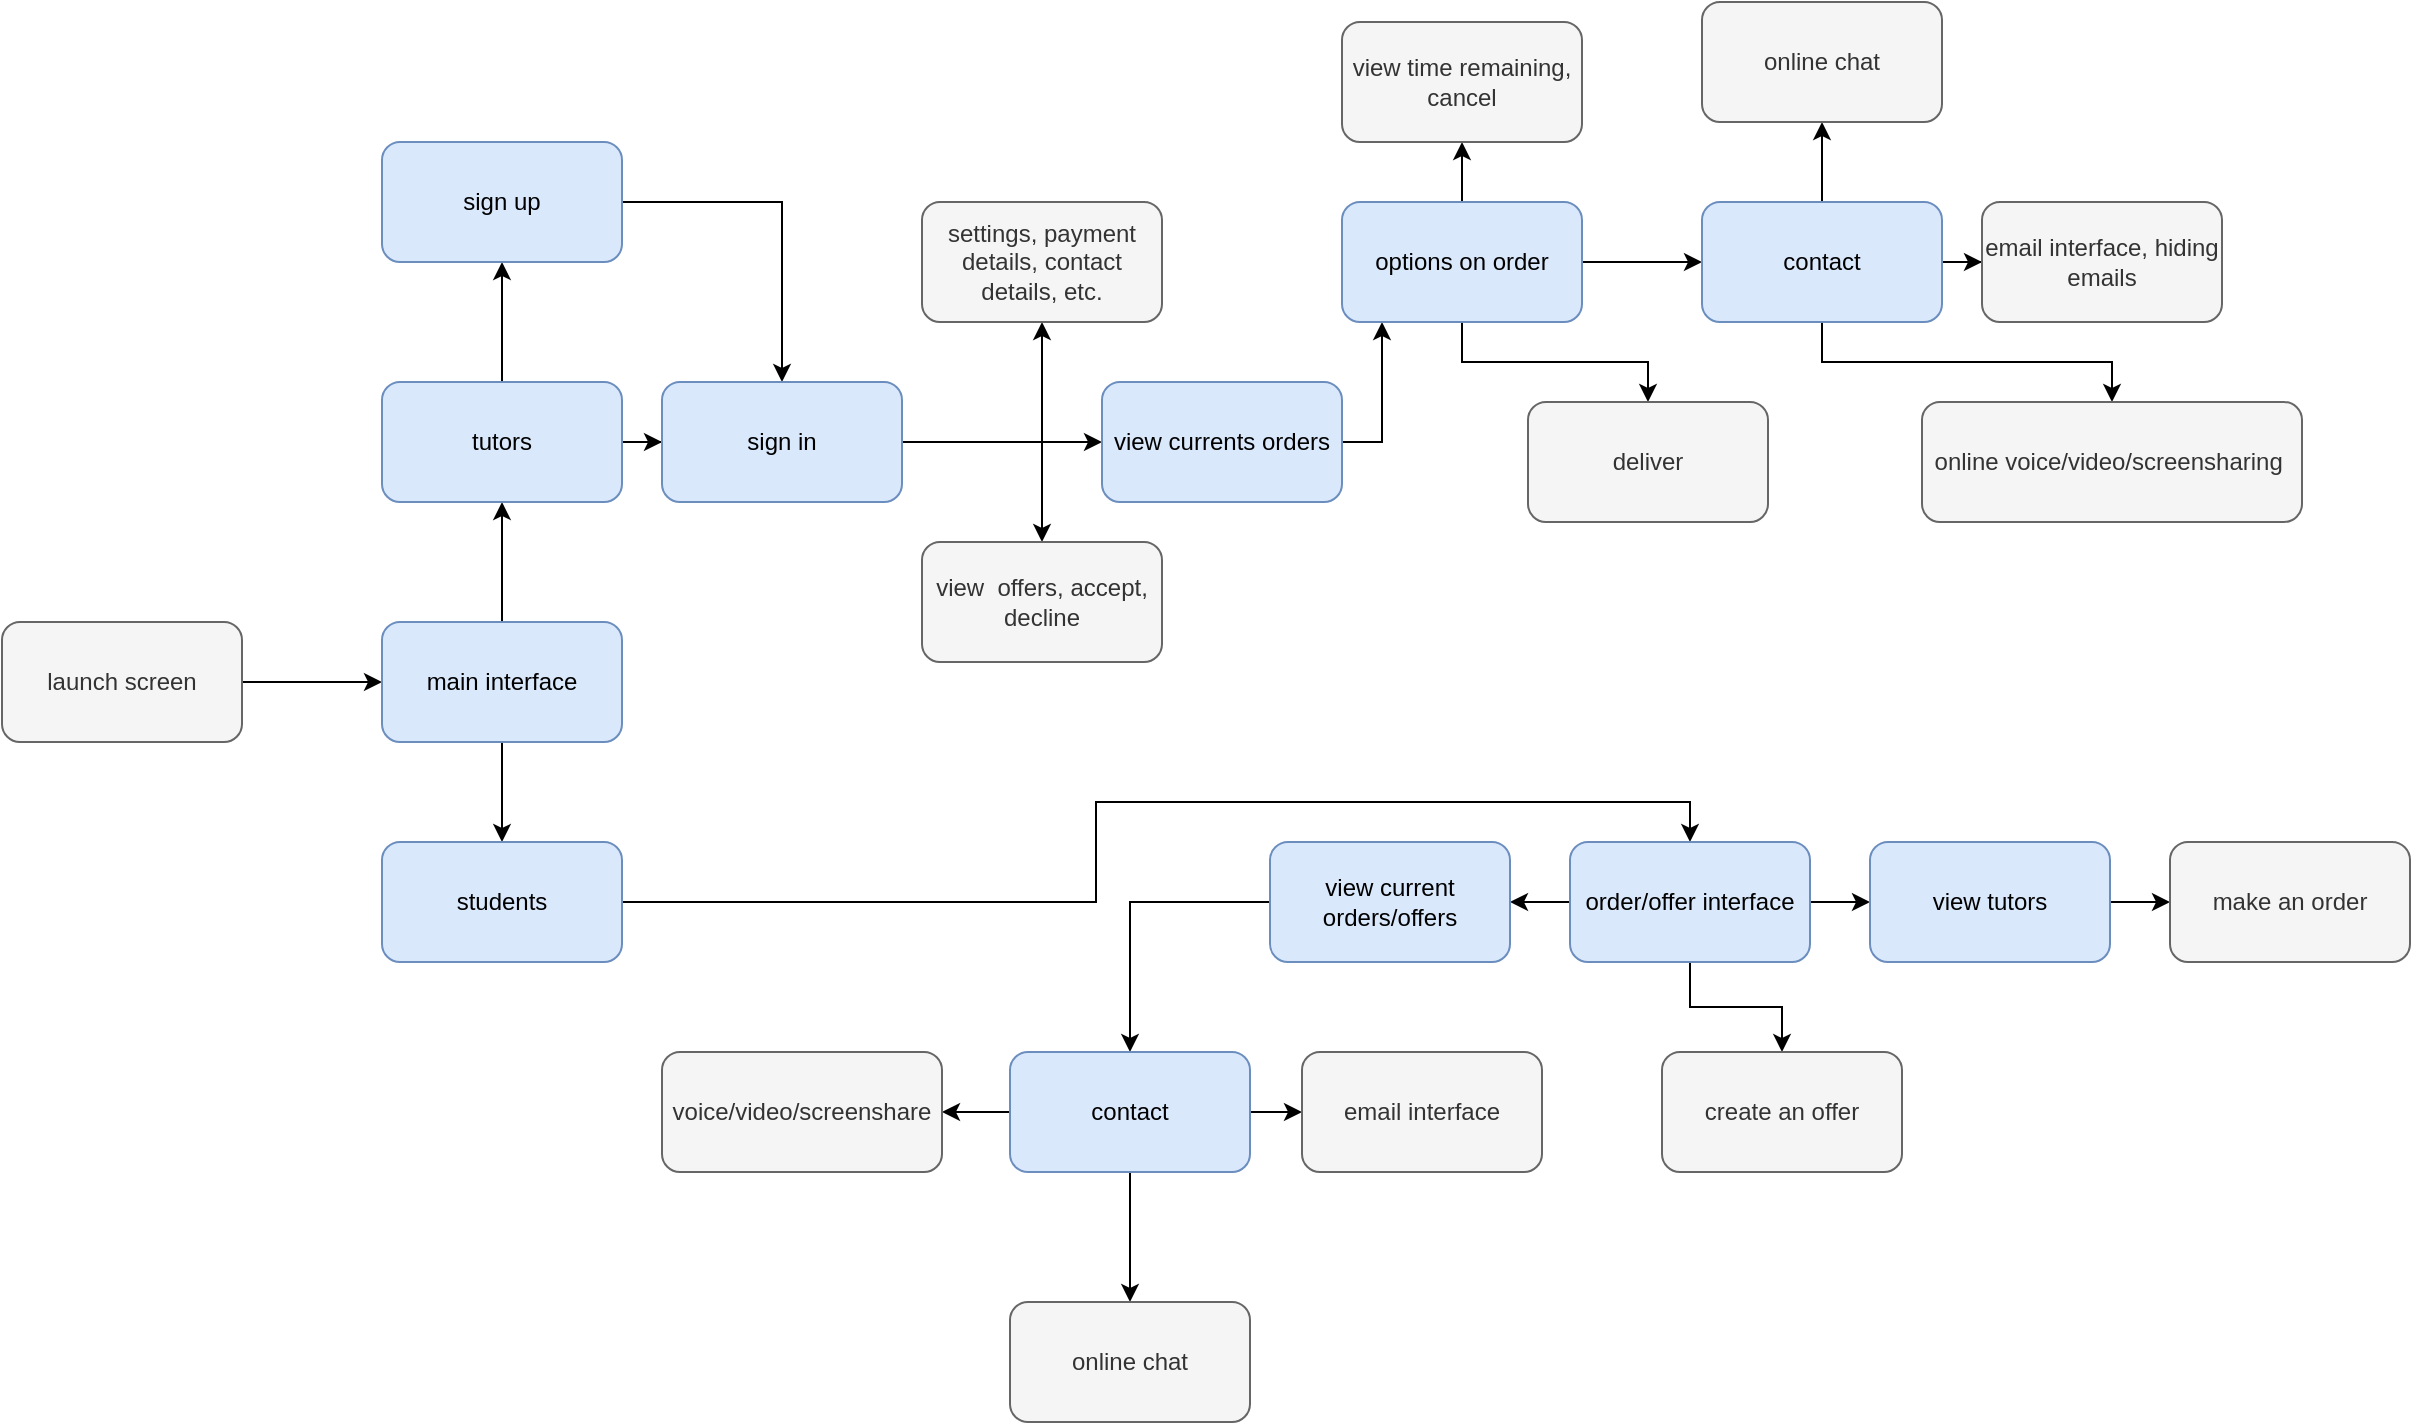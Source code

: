 <mxfile version="20.6.0" type="github">
  <diagram id="AQRkKddxotfs-IVeO4ju" name="Page-1">
    <mxGraphModel dx="1426" dy="825" grid="1" gridSize="10" guides="1" tooltips="1" connect="1" arrows="1" fold="1" page="1" pageScale="1" pageWidth="827" pageHeight="1169" math="0" shadow="0">
      <root>
        <mxCell id="0" />
        <mxCell id="1" parent="0" />
        <mxCell id="p7I5OidBqHSbVJBE_N6H-3" style="edgeStyle=orthogonalEdgeStyle;rounded=0;orthogonalLoop=1;jettySize=auto;html=1;" parent="1" source="p7I5OidBqHSbVJBE_N6H-1" target="p7I5OidBqHSbVJBE_N6H-2" edge="1">
          <mxGeometry relative="1" as="geometry" />
        </mxCell>
        <mxCell id="p7I5OidBqHSbVJBE_N6H-1" value="launch screen" style="rounded=1;whiteSpace=wrap;html=1;fillColor=#f5f5f5;fontColor=#333333;strokeColor=#666666;" parent="1" vertex="1">
          <mxGeometry x="60" y="310" width="120" height="60" as="geometry" />
        </mxCell>
        <mxCell id="p7I5OidBqHSbVJBE_N6H-5" style="edgeStyle=orthogonalEdgeStyle;rounded=0;orthogonalLoop=1;jettySize=auto;html=1;" parent="1" source="p7I5OidBqHSbVJBE_N6H-2" target="p7I5OidBqHSbVJBE_N6H-4" edge="1">
          <mxGeometry relative="1" as="geometry" />
        </mxCell>
        <mxCell id="p7I5OidBqHSbVJBE_N6H-7" style="edgeStyle=orthogonalEdgeStyle;rounded=0;orthogonalLoop=1;jettySize=auto;html=1;" parent="1" source="p7I5OidBqHSbVJBE_N6H-2" target="p7I5OidBqHSbVJBE_N6H-6" edge="1">
          <mxGeometry relative="1" as="geometry" />
        </mxCell>
        <mxCell id="p7I5OidBqHSbVJBE_N6H-2" value="main interface" style="rounded=1;whiteSpace=wrap;html=1;fillColor=#dae8fc;strokeColor=#6c8ebf;" parent="1" vertex="1">
          <mxGeometry x="250" y="310" width="120" height="60" as="geometry" />
        </mxCell>
        <mxCell id="p7I5OidBqHSbVJBE_N6H-9" style="edgeStyle=orthogonalEdgeStyle;rounded=0;orthogonalLoop=1;jettySize=auto;html=1;" parent="1" source="p7I5OidBqHSbVJBE_N6H-4" target="p7I5OidBqHSbVJBE_N6H-8" edge="1">
          <mxGeometry relative="1" as="geometry" />
        </mxCell>
        <mxCell id="p7I5OidBqHSbVJBE_N6H-11" style="edgeStyle=orthogonalEdgeStyle;rounded=0;orthogonalLoop=1;jettySize=auto;html=1;" parent="1" source="p7I5OidBqHSbVJBE_N6H-4" target="p7I5OidBqHSbVJBE_N6H-10" edge="1">
          <mxGeometry relative="1" as="geometry" />
        </mxCell>
        <mxCell id="p7I5OidBqHSbVJBE_N6H-4" value="tutors" style="rounded=1;whiteSpace=wrap;html=1;fillColor=#dae8fc;strokeColor=#6c8ebf;" parent="1" vertex="1">
          <mxGeometry x="250" y="190" width="120" height="60" as="geometry" />
        </mxCell>
        <mxCell id="PORj5ejEQdad9oi0CyPD-21" style="edgeStyle=orthogonalEdgeStyle;rounded=0;orthogonalLoop=1;jettySize=auto;html=1;entryX=0.5;entryY=0;entryDx=0;entryDy=0;" edge="1" parent="1" source="p7I5OidBqHSbVJBE_N6H-6" target="PORj5ejEQdad9oi0CyPD-1">
          <mxGeometry relative="1" as="geometry" />
        </mxCell>
        <mxCell id="p7I5OidBqHSbVJBE_N6H-6" value="students" style="rounded=1;whiteSpace=wrap;html=1;fillColor=#dae8fc;strokeColor=#6c8ebf;" parent="1" vertex="1">
          <mxGeometry x="250" y="420" width="120" height="60" as="geometry" />
        </mxCell>
        <mxCell id="p7I5OidBqHSbVJBE_N6H-12" style="edgeStyle=orthogonalEdgeStyle;rounded=0;orthogonalLoop=1;jettySize=auto;html=1;" parent="1" source="p7I5OidBqHSbVJBE_N6H-8" target="p7I5OidBqHSbVJBE_N6H-10" edge="1">
          <mxGeometry relative="1" as="geometry" />
        </mxCell>
        <mxCell id="p7I5OidBqHSbVJBE_N6H-8" value="sign up&lt;br&gt;" style="rounded=1;whiteSpace=wrap;html=1;fillColor=#dae8fc;strokeColor=#6c8ebf;" parent="1" vertex="1">
          <mxGeometry x="250" y="70" width="120" height="60" as="geometry" />
        </mxCell>
        <mxCell id="p7I5OidBqHSbVJBE_N6H-14" style="edgeStyle=orthogonalEdgeStyle;rounded=0;orthogonalLoop=1;jettySize=auto;html=1;" parent="1" source="p7I5OidBqHSbVJBE_N6H-10" target="p7I5OidBqHSbVJBE_N6H-13" edge="1">
          <mxGeometry relative="1" as="geometry" />
        </mxCell>
        <mxCell id="p7I5OidBqHSbVJBE_N6H-30" style="edgeStyle=orthogonalEdgeStyle;rounded=0;orthogonalLoop=1;jettySize=auto;html=1;" parent="1" source="p7I5OidBqHSbVJBE_N6H-10" target="p7I5OidBqHSbVJBE_N6H-29" edge="1">
          <mxGeometry relative="1" as="geometry" />
        </mxCell>
        <mxCell id="p7I5OidBqHSbVJBE_N6H-32" style="edgeStyle=orthogonalEdgeStyle;rounded=0;orthogonalLoop=1;jettySize=auto;html=1;" parent="1" source="p7I5OidBqHSbVJBE_N6H-10" target="p7I5OidBqHSbVJBE_N6H-31" edge="1">
          <mxGeometry relative="1" as="geometry" />
        </mxCell>
        <mxCell id="p7I5OidBqHSbVJBE_N6H-10" value="sign in&lt;br&gt;" style="rounded=1;whiteSpace=wrap;html=1;fillColor=#dae8fc;strokeColor=#6c8ebf;" parent="1" vertex="1">
          <mxGeometry x="390" y="190" width="120" height="60" as="geometry" />
        </mxCell>
        <mxCell id="p7I5OidBqHSbVJBE_N6H-16" style="edgeStyle=orthogonalEdgeStyle;rounded=0;orthogonalLoop=1;jettySize=auto;html=1;" parent="1" source="p7I5OidBqHSbVJBE_N6H-13" target="p7I5OidBqHSbVJBE_N6H-15" edge="1">
          <mxGeometry relative="1" as="geometry">
            <Array as="points">
              <mxPoint x="750" y="220" />
            </Array>
          </mxGeometry>
        </mxCell>
        <mxCell id="p7I5OidBqHSbVJBE_N6H-13" value="view currents orders" style="rounded=1;whiteSpace=wrap;html=1;fillColor=#dae8fc;strokeColor=#6c8ebf;" parent="1" vertex="1">
          <mxGeometry x="610" y="190" width="120" height="60" as="geometry" />
        </mxCell>
        <mxCell id="p7I5OidBqHSbVJBE_N6H-18" style="edgeStyle=orthogonalEdgeStyle;rounded=0;orthogonalLoop=1;jettySize=auto;html=1;" parent="1" source="p7I5OidBqHSbVJBE_N6H-15" target="p7I5OidBqHSbVJBE_N6H-17" edge="1">
          <mxGeometry relative="1" as="geometry" />
        </mxCell>
        <mxCell id="p7I5OidBqHSbVJBE_N6H-20" style="edgeStyle=orthogonalEdgeStyle;rounded=0;orthogonalLoop=1;jettySize=auto;html=1;" parent="1" source="p7I5OidBqHSbVJBE_N6H-15" target="p7I5OidBqHSbVJBE_N6H-19" edge="1">
          <mxGeometry relative="1" as="geometry" />
        </mxCell>
        <mxCell id="p7I5OidBqHSbVJBE_N6H-22" style="edgeStyle=orthogonalEdgeStyle;rounded=0;orthogonalLoop=1;jettySize=auto;html=1;" parent="1" source="p7I5OidBqHSbVJBE_N6H-15" target="p7I5OidBqHSbVJBE_N6H-21" edge="1">
          <mxGeometry relative="1" as="geometry" />
        </mxCell>
        <mxCell id="p7I5OidBqHSbVJBE_N6H-15" value="options on order" style="rounded=1;whiteSpace=wrap;html=1;fillColor=#dae8fc;strokeColor=#6c8ebf;" parent="1" vertex="1">
          <mxGeometry x="730" y="100" width="120" height="60" as="geometry" />
        </mxCell>
        <mxCell id="p7I5OidBqHSbVJBE_N6H-17" value="view time remaining, cancel" style="rounded=1;whiteSpace=wrap;html=1;fillColor=#f5f5f5;fontColor=#333333;strokeColor=#666666;" parent="1" vertex="1">
          <mxGeometry x="730" y="10" width="120" height="60" as="geometry" />
        </mxCell>
        <mxCell id="p7I5OidBqHSbVJBE_N6H-24" style="edgeStyle=orthogonalEdgeStyle;rounded=0;orthogonalLoop=1;jettySize=auto;html=1;" parent="1" source="p7I5OidBqHSbVJBE_N6H-19" target="p7I5OidBqHSbVJBE_N6H-23" edge="1">
          <mxGeometry relative="1" as="geometry" />
        </mxCell>
        <mxCell id="p7I5OidBqHSbVJBE_N6H-26" style="edgeStyle=orthogonalEdgeStyle;rounded=0;orthogonalLoop=1;jettySize=auto;html=1;" parent="1" source="p7I5OidBqHSbVJBE_N6H-19" target="p7I5OidBqHSbVJBE_N6H-25" edge="1">
          <mxGeometry relative="1" as="geometry" />
        </mxCell>
        <mxCell id="p7I5OidBqHSbVJBE_N6H-28" style="edgeStyle=orthogonalEdgeStyle;rounded=0;orthogonalLoop=1;jettySize=auto;html=1;" parent="1" source="p7I5OidBqHSbVJBE_N6H-19" target="p7I5OidBqHSbVJBE_N6H-27" edge="1">
          <mxGeometry relative="1" as="geometry" />
        </mxCell>
        <mxCell id="p7I5OidBqHSbVJBE_N6H-19" value="contact" style="rounded=1;whiteSpace=wrap;html=1;fillColor=#dae8fc;strokeColor=#6c8ebf;" parent="1" vertex="1">
          <mxGeometry x="910" y="100" width="120" height="60" as="geometry" />
        </mxCell>
        <mxCell id="p7I5OidBqHSbVJBE_N6H-21" value="deliver" style="rounded=1;whiteSpace=wrap;html=1;fillColor=#f5f5f5;fontColor=#333333;strokeColor=#666666;" parent="1" vertex="1">
          <mxGeometry x="823" y="200" width="120" height="60" as="geometry" />
        </mxCell>
        <mxCell id="p7I5OidBqHSbVJBE_N6H-23" value="online chat" style="rounded=1;whiteSpace=wrap;html=1;fillColor=#f5f5f5;fontColor=#333333;strokeColor=#666666;" parent="1" vertex="1">
          <mxGeometry x="910" width="120" height="60" as="geometry" />
        </mxCell>
        <mxCell id="p7I5OidBqHSbVJBE_N6H-25" value="email interface, hiding emails" style="rounded=1;whiteSpace=wrap;html=1;fillColor=#f5f5f5;fontColor=#333333;strokeColor=#666666;" parent="1" vertex="1">
          <mxGeometry x="1050" y="100" width="120" height="60" as="geometry" />
        </mxCell>
        <mxCell id="p7I5OidBqHSbVJBE_N6H-27" value="online voice/video/screensharing&amp;nbsp;" style="rounded=1;whiteSpace=wrap;html=1;fillColor=#f5f5f5;fontColor=#333333;strokeColor=#666666;" parent="1" vertex="1">
          <mxGeometry x="1020" y="200" width="190" height="60" as="geometry" />
        </mxCell>
        <mxCell id="p7I5OidBqHSbVJBE_N6H-29" value="settings, payment details, contact details, etc." style="rounded=1;whiteSpace=wrap;html=1;fillColor=#f5f5f5;fontColor=#333333;strokeColor=#666666;" parent="1" vertex="1">
          <mxGeometry x="520" y="100" width="120" height="60" as="geometry" />
        </mxCell>
        <mxCell id="p7I5OidBqHSbVJBE_N6H-31" value="view &amp;nbsp;offers, accept, decline" style="rounded=1;whiteSpace=wrap;html=1;fillColor=#f5f5f5;fontColor=#333333;strokeColor=#666666;" parent="1" vertex="1">
          <mxGeometry x="520" y="270" width="120" height="60" as="geometry" />
        </mxCell>
        <mxCell id="PORj5ejEQdad9oi0CyPD-4" style="edgeStyle=orthogonalEdgeStyle;rounded=0;orthogonalLoop=1;jettySize=auto;html=1;" edge="1" parent="1" source="PORj5ejEQdad9oi0CyPD-1" target="PORj5ejEQdad9oi0CyPD-3">
          <mxGeometry relative="1" as="geometry" />
        </mxCell>
        <mxCell id="PORj5ejEQdad9oi0CyPD-6" style="edgeStyle=orthogonalEdgeStyle;rounded=0;orthogonalLoop=1;jettySize=auto;html=1;" edge="1" parent="1" source="PORj5ejEQdad9oi0CyPD-1" target="PORj5ejEQdad9oi0CyPD-5">
          <mxGeometry relative="1" as="geometry" />
        </mxCell>
        <mxCell id="PORj5ejEQdad9oi0CyPD-8" style="edgeStyle=orthogonalEdgeStyle;rounded=0;orthogonalLoop=1;jettySize=auto;html=1;" edge="1" parent="1" source="PORj5ejEQdad9oi0CyPD-1" target="PORj5ejEQdad9oi0CyPD-7">
          <mxGeometry relative="1" as="geometry" />
        </mxCell>
        <mxCell id="PORj5ejEQdad9oi0CyPD-1" value="order/offer interface" style="rounded=1;whiteSpace=wrap;html=1;fillColor=#dae8fc;strokeColor=#6c8ebf;" vertex="1" parent="1">
          <mxGeometry x="844" y="420" width="120" height="60" as="geometry" />
        </mxCell>
        <mxCell id="PORj5ejEQdad9oi0CyPD-10" style="edgeStyle=orthogonalEdgeStyle;rounded=0;orthogonalLoop=1;jettySize=auto;html=1;" edge="1" parent="1" source="PORj5ejEQdad9oi0CyPD-3" target="PORj5ejEQdad9oi0CyPD-9">
          <mxGeometry relative="1" as="geometry" />
        </mxCell>
        <mxCell id="PORj5ejEQdad9oi0CyPD-3" value="view tutors" style="rounded=1;whiteSpace=wrap;html=1;fillColor=#dae8fc;strokeColor=#6c8ebf;" vertex="1" parent="1">
          <mxGeometry x="994" y="420" width="120" height="60" as="geometry" />
        </mxCell>
        <mxCell id="PORj5ejEQdad9oi0CyPD-5" value="create an offer" style="rounded=1;whiteSpace=wrap;html=1;fillColor=#f5f5f5;fontColor=#333333;strokeColor=#666666;" vertex="1" parent="1">
          <mxGeometry x="890" y="525" width="120" height="60" as="geometry" />
        </mxCell>
        <mxCell id="PORj5ejEQdad9oi0CyPD-13" style="edgeStyle=orthogonalEdgeStyle;rounded=0;orthogonalLoop=1;jettySize=auto;html=1;" edge="1" parent="1" source="PORj5ejEQdad9oi0CyPD-7" target="PORj5ejEQdad9oi0CyPD-12">
          <mxGeometry relative="1" as="geometry" />
        </mxCell>
        <mxCell id="PORj5ejEQdad9oi0CyPD-7" value="view current orders/offers" style="rounded=1;whiteSpace=wrap;html=1;fillColor=#dae8fc;strokeColor=#6c8ebf;" vertex="1" parent="1">
          <mxGeometry x="694" y="420" width="120" height="60" as="geometry" />
        </mxCell>
        <mxCell id="PORj5ejEQdad9oi0CyPD-9" value="make an order" style="rounded=1;whiteSpace=wrap;html=1;fillColor=#f5f5f5;fontColor=#333333;strokeColor=#666666;" vertex="1" parent="1">
          <mxGeometry x="1144" y="420" width="120" height="60" as="geometry" />
        </mxCell>
        <mxCell id="PORj5ejEQdad9oi0CyPD-17" style="edgeStyle=orthogonalEdgeStyle;rounded=0;orthogonalLoop=1;jettySize=auto;html=1;" edge="1" parent="1" source="PORj5ejEQdad9oi0CyPD-12" target="PORj5ejEQdad9oi0CyPD-16">
          <mxGeometry relative="1" as="geometry" />
        </mxCell>
        <mxCell id="PORj5ejEQdad9oi0CyPD-19" style="edgeStyle=orthogonalEdgeStyle;rounded=0;orthogonalLoop=1;jettySize=auto;html=1;" edge="1" parent="1" source="PORj5ejEQdad9oi0CyPD-12" target="PORj5ejEQdad9oi0CyPD-18">
          <mxGeometry relative="1" as="geometry" />
        </mxCell>
        <mxCell id="PORj5ejEQdad9oi0CyPD-20" style="edgeStyle=orthogonalEdgeStyle;rounded=0;orthogonalLoop=1;jettySize=auto;html=1;" edge="1" parent="1" source="PORj5ejEQdad9oi0CyPD-12" target="PORj5ejEQdad9oi0CyPD-14">
          <mxGeometry relative="1" as="geometry" />
        </mxCell>
        <mxCell id="PORj5ejEQdad9oi0CyPD-12" value="contact" style="rounded=1;whiteSpace=wrap;html=1;fillColor=#dae8fc;strokeColor=#6c8ebf;" vertex="1" parent="1">
          <mxGeometry x="564" y="525" width="120" height="60" as="geometry" />
        </mxCell>
        <mxCell id="PORj5ejEQdad9oi0CyPD-14" value="voice/video/screenshare" style="rounded=1;whiteSpace=wrap;html=1;fillColor=#f5f5f5;fontColor=#333333;strokeColor=#666666;" vertex="1" parent="1">
          <mxGeometry x="390" y="525" width="140" height="60" as="geometry" />
        </mxCell>
        <mxCell id="PORj5ejEQdad9oi0CyPD-16" value="online chat" style="rounded=1;whiteSpace=wrap;html=1;fillColor=#f5f5f5;fontColor=#333333;strokeColor=#666666;" vertex="1" parent="1">
          <mxGeometry x="564" y="650" width="120" height="60" as="geometry" />
        </mxCell>
        <mxCell id="PORj5ejEQdad9oi0CyPD-18" value="email interface" style="rounded=1;whiteSpace=wrap;html=1;fillColor=#f5f5f5;fontColor=#333333;strokeColor=#666666;" vertex="1" parent="1">
          <mxGeometry x="710" y="525" width="120" height="60" as="geometry" />
        </mxCell>
      </root>
    </mxGraphModel>
  </diagram>
</mxfile>

